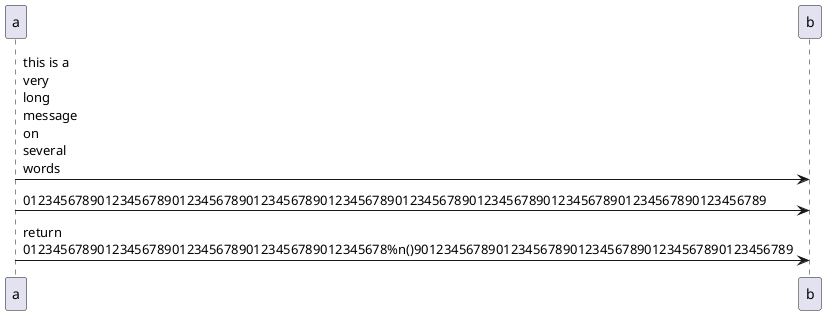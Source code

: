 {
  "sha1": "42cmuvyoildqnzfft5yfen2dud72x2q",
  "insertion": {
    "when": "2024-05-30T20:48:20.406Z",
    "url": "http://forum.plantuml.net/8942/maxasciimessagelength-dosnt-work",
    "user": "plantuml@gmail.com"
  }
}
@startuml
skinparam maxMessageSize 50
participant a
participant b
a -> b :this is a very long message on several words
a -> b :0123456789012345678901234567890123456789012345678901234567890123456789012345678901234567890123456789
a -> b :return 0123456789012345678901234567890123456789012345678%n()901234567890123456789012345678901234567890123456789
@enduml
